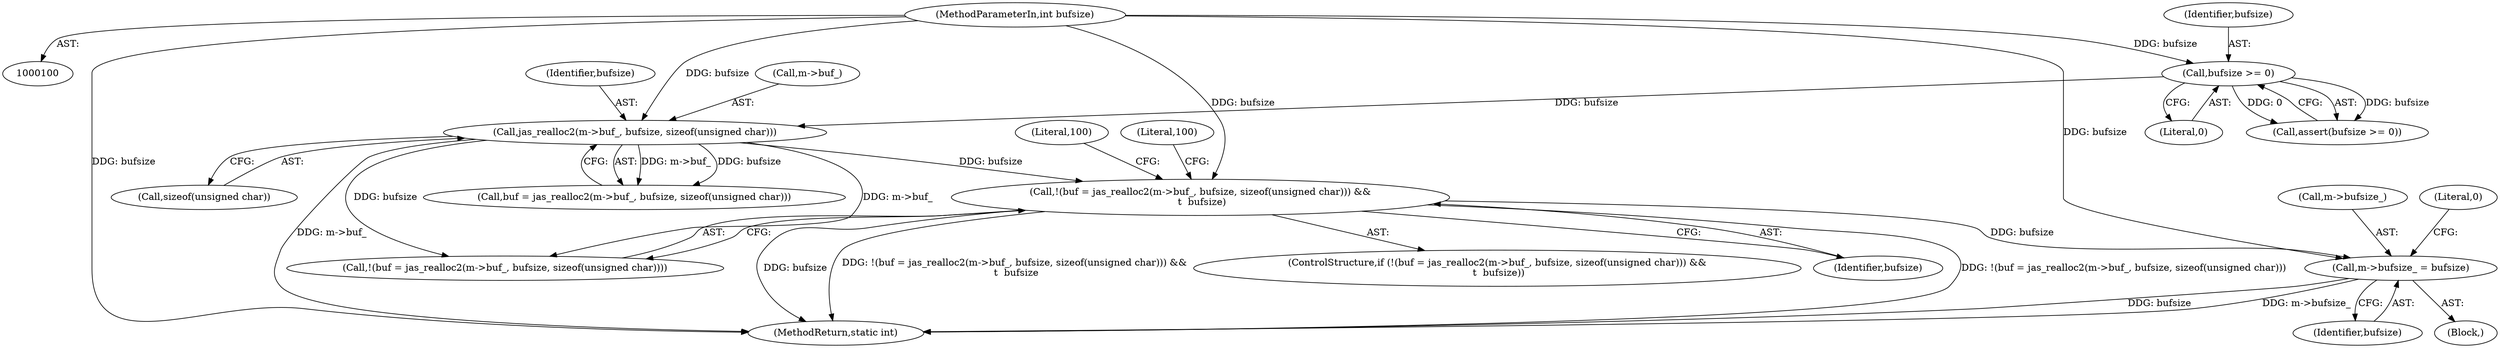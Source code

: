 digraph "1_jasper_634ce8e8a5accc0fa05dd2c20d42b4749d4b2735_5@pointer" {
"1000144" [label="(Call,m->bufsize_ = bufsize)"];
"1000117" [label="(Call,!(buf = jas_realloc2(m->buf_, bufsize, sizeof(unsigned char))) &&\n \t  bufsize)"];
"1000121" [label="(Call,jas_realloc2(m->buf_, bufsize, sizeof(unsigned char)))"];
"1000106" [label="(Call,bufsize >= 0)"];
"1000102" [label="(MethodParameterIn,int bufsize)"];
"1000126" [label="(Call,sizeof(unsigned char))"];
"1000128" [label="(Identifier,bufsize)"];
"1000122" [label="(Call,m->buf_)"];
"1000151" [label="(MethodReturn,static int)"];
"1000137" [label="(Literal,100)"];
"1000117" [label="(Call,!(buf = jas_realloc2(m->buf_, bufsize, sizeof(unsigned char))) &&\n \t  bufsize)"];
"1000119" [label="(Call,buf = jas_realloc2(m->buf_, bufsize, sizeof(unsigned char)))"];
"1000118" [label="(Call,!(buf = jas_realloc2(m->buf_, bufsize, sizeof(unsigned char))))"];
"1000148" [label="(Identifier,bufsize)"];
"1000108" [label="(Literal,0)"];
"1000131" [label="(Literal,100)"];
"1000107" [label="(Identifier,bufsize)"];
"1000125" [label="(Identifier,bufsize)"];
"1000103" [label="(Block,)"];
"1000106" [label="(Call,bufsize >= 0)"];
"1000102" [label="(MethodParameterIn,int bufsize)"];
"1000116" [label="(ControlStructure,if (!(buf = jas_realloc2(m->buf_, bufsize, sizeof(unsigned char))) &&\n \t  bufsize))"];
"1000145" [label="(Call,m->bufsize_)"];
"1000150" [label="(Literal,0)"];
"1000105" [label="(Call,assert(bufsize >= 0))"];
"1000121" [label="(Call,jas_realloc2(m->buf_, bufsize, sizeof(unsigned char)))"];
"1000144" [label="(Call,m->bufsize_ = bufsize)"];
"1000144" -> "1000103"  [label="AST: "];
"1000144" -> "1000148"  [label="CFG: "];
"1000145" -> "1000144"  [label="AST: "];
"1000148" -> "1000144"  [label="AST: "];
"1000150" -> "1000144"  [label="CFG: "];
"1000144" -> "1000151"  [label="DDG: bufsize"];
"1000144" -> "1000151"  [label="DDG: m->bufsize_"];
"1000117" -> "1000144"  [label="DDG: bufsize"];
"1000102" -> "1000144"  [label="DDG: bufsize"];
"1000117" -> "1000116"  [label="AST: "];
"1000117" -> "1000118"  [label="CFG: "];
"1000117" -> "1000128"  [label="CFG: "];
"1000118" -> "1000117"  [label="AST: "];
"1000128" -> "1000117"  [label="AST: "];
"1000131" -> "1000117"  [label="CFG: "];
"1000137" -> "1000117"  [label="CFG: "];
"1000117" -> "1000151"  [label="DDG: !(buf = jas_realloc2(m->buf_, bufsize, sizeof(unsigned char))) &&\n \t  bufsize"];
"1000117" -> "1000151"  [label="DDG: !(buf = jas_realloc2(m->buf_, bufsize, sizeof(unsigned char)))"];
"1000117" -> "1000151"  [label="DDG: bufsize"];
"1000121" -> "1000117"  [label="DDG: bufsize"];
"1000102" -> "1000117"  [label="DDG: bufsize"];
"1000121" -> "1000119"  [label="AST: "];
"1000121" -> "1000126"  [label="CFG: "];
"1000122" -> "1000121"  [label="AST: "];
"1000125" -> "1000121"  [label="AST: "];
"1000126" -> "1000121"  [label="AST: "];
"1000119" -> "1000121"  [label="CFG: "];
"1000121" -> "1000151"  [label="DDG: m->buf_"];
"1000121" -> "1000118"  [label="DDG: m->buf_"];
"1000121" -> "1000118"  [label="DDG: bufsize"];
"1000121" -> "1000119"  [label="DDG: m->buf_"];
"1000121" -> "1000119"  [label="DDG: bufsize"];
"1000106" -> "1000121"  [label="DDG: bufsize"];
"1000102" -> "1000121"  [label="DDG: bufsize"];
"1000106" -> "1000105"  [label="AST: "];
"1000106" -> "1000108"  [label="CFG: "];
"1000107" -> "1000106"  [label="AST: "];
"1000108" -> "1000106"  [label="AST: "];
"1000105" -> "1000106"  [label="CFG: "];
"1000106" -> "1000105"  [label="DDG: bufsize"];
"1000106" -> "1000105"  [label="DDG: 0"];
"1000102" -> "1000106"  [label="DDG: bufsize"];
"1000102" -> "1000100"  [label="AST: "];
"1000102" -> "1000151"  [label="DDG: bufsize"];
}
